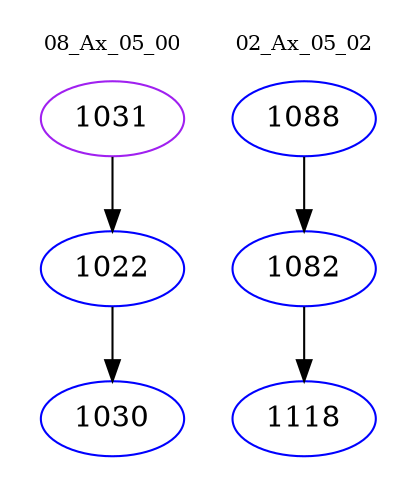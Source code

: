 digraph{
subgraph cluster_0 {
color = white
label = "08_Ax_05_00";
fontsize=10;
T0_1031 [label="1031", color="purple"]
T0_1031 -> T0_1022 [color="black"]
T0_1022 [label="1022", color="blue"]
T0_1022 -> T0_1030 [color="black"]
T0_1030 [label="1030", color="blue"]
}
subgraph cluster_1 {
color = white
label = "02_Ax_05_02";
fontsize=10;
T1_1088 [label="1088", color="blue"]
T1_1088 -> T1_1082 [color="black"]
T1_1082 [label="1082", color="blue"]
T1_1082 -> T1_1118 [color="black"]
T1_1118 [label="1118", color="blue"]
}
}
